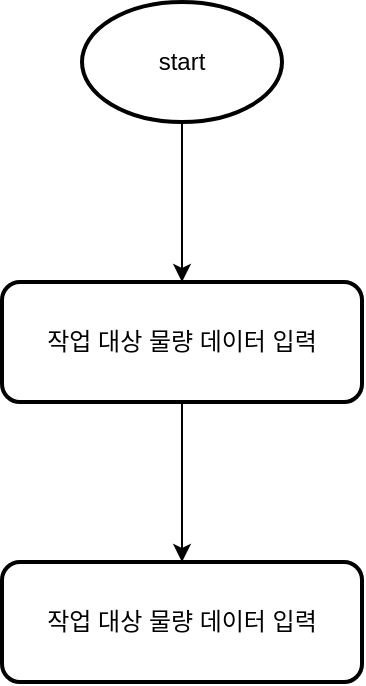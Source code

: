 <mxfile version="15.5.0" type="github"><diagram id="fW7LUWNkY5o2Ss0ZAoLt" name="Page-1"><mxGraphModel dx="2052" dy="994" grid="1" gridSize="10" guides="1" tooltips="1" connect="1" arrows="1" fold="1" page="1" pageScale="1" pageWidth="827" pageHeight="1169" math="0" shadow="0"><root><mxCell id="0"/><mxCell id="1" parent="0"/><mxCell id="fRPxh2oKRWq0fPCIgvZK-139" value="" style="edgeStyle=orthogonalEdgeStyle;rounded=0;orthogonalLoop=1;jettySize=auto;html=1;strokeColor=#000000;" edge="1" parent="1" source="fRPxh2oKRWq0fPCIgvZK-104" target="fRPxh2oKRWq0fPCIgvZK-138"><mxGeometry relative="1" as="geometry"/></mxCell><mxCell id="fRPxh2oKRWq0fPCIgvZK-104" value="start" style="strokeWidth=2;html=1;shape=mxgraph.flowchart.start_1;whiteSpace=wrap;rounded=0;shadow=0;glass=0;sketch=0;fillColor=none;" vertex="1" parent="1"><mxGeometry x="70" y="20" width="100" height="60" as="geometry"/></mxCell><mxCell id="fRPxh2oKRWq0fPCIgvZK-120" value="" style="edgeStyle=orthogonalEdgeStyle;rounded=0;orthogonalLoop=1;jettySize=auto;html=1;strokeColor=#000000;endArrow=none;" edge="1" parent="1"><mxGeometry relative="1" as="geometry"><mxPoint x="120" y="320" as="sourcePoint"/><mxPoint x="120" y="320" as="targetPoint"/></mxGeometry></mxCell><mxCell id="fRPxh2oKRWq0fPCIgvZK-141" value="" style="edgeStyle=orthogonalEdgeStyle;rounded=0;orthogonalLoop=1;jettySize=auto;html=1;strokeColor=#000000;" edge="1" parent="1" source="fRPxh2oKRWq0fPCIgvZK-138" target="fRPxh2oKRWq0fPCIgvZK-140"><mxGeometry relative="1" as="geometry"/></mxCell><mxCell id="fRPxh2oKRWq0fPCIgvZK-138" value="작업 대상 물량 데이터 입력" style="whiteSpace=wrap;html=1;rounded=1;shadow=0;strokeWidth=2;fillColor=none;glass=0;sketch=0;" vertex="1" parent="1"><mxGeometry x="30" y="160" width="180" height="60" as="geometry"/></mxCell><mxCell id="fRPxh2oKRWq0fPCIgvZK-140" value="작업 대상 물량 데이터 입력" style="whiteSpace=wrap;html=1;rounded=1;shadow=0;strokeWidth=2;fillColor=none;glass=0;sketch=0;" vertex="1" parent="1"><mxGeometry x="30" y="300" width="180" height="60" as="geometry"/></mxCell></root></mxGraphModel></diagram></mxfile>